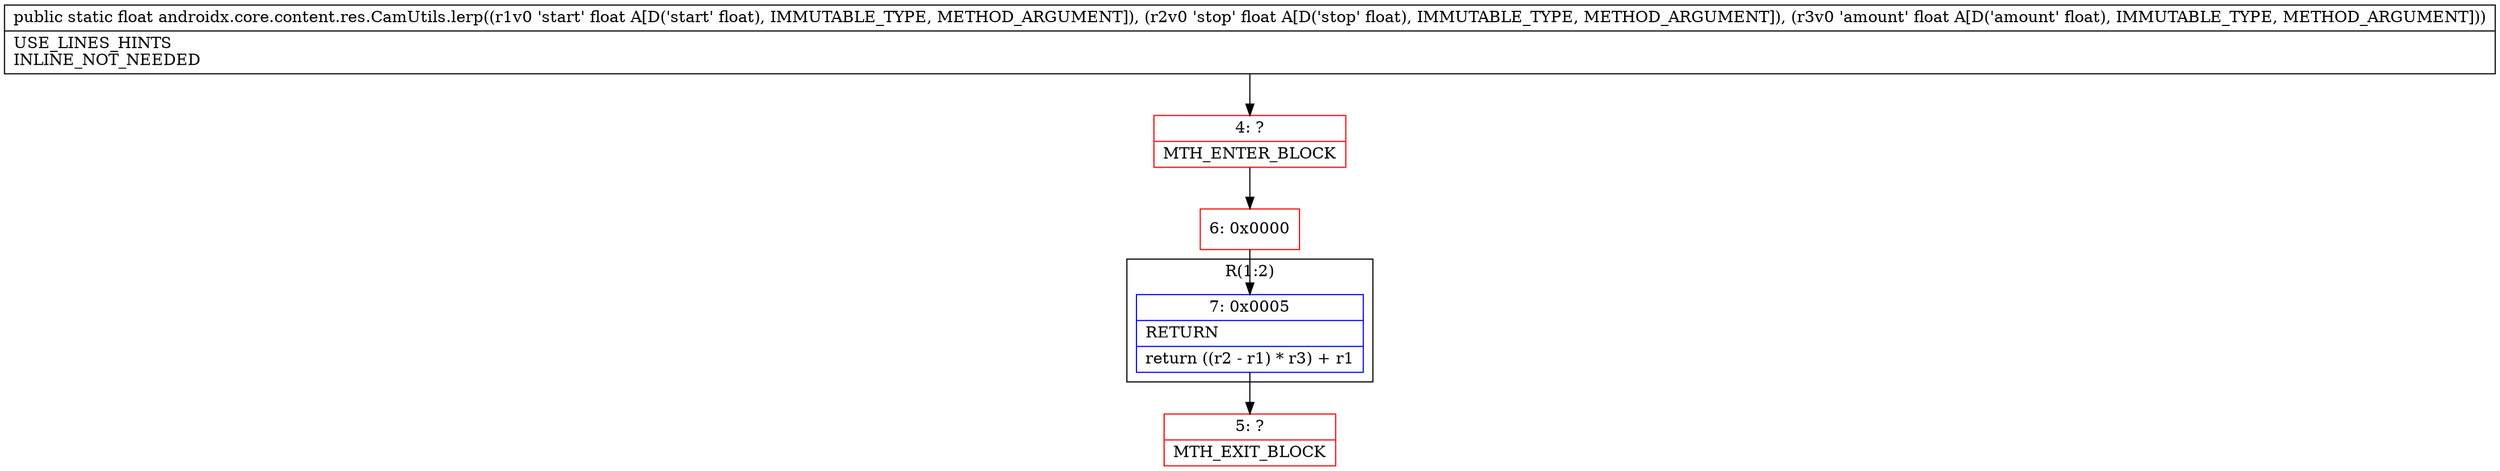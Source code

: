 digraph "CFG forandroidx.core.content.res.CamUtils.lerp(FFF)F" {
subgraph cluster_Region_500234084 {
label = "R(1:2)";
node [shape=record,color=blue];
Node_7 [shape=record,label="{7\:\ 0x0005|RETURN\l|return ((r2 \- r1) * r3) + r1\l}"];
}
Node_4 [shape=record,color=red,label="{4\:\ ?|MTH_ENTER_BLOCK\l}"];
Node_6 [shape=record,color=red,label="{6\:\ 0x0000}"];
Node_5 [shape=record,color=red,label="{5\:\ ?|MTH_EXIT_BLOCK\l}"];
MethodNode[shape=record,label="{public static float androidx.core.content.res.CamUtils.lerp((r1v0 'start' float A[D('start' float), IMMUTABLE_TYPE, METHOD_ARGUMENT]), (r2v0 'stop' float A[D('stop' float), IMMUTABLE_TYPE, METHOD_ARGUMENT]), (r3v0 'amount' float A[D('amount' float), IMMUTABLE_TYPE, METHOD_ARGUMENT]))  | USE_LINES_HINTS\lINLINE_NOT_NEEDED\l}"];
MethodNode -> Node_4;Node_7 -> Node_5;
Node_4 -> Node_6;
Node_6 -> Node_7;
}

